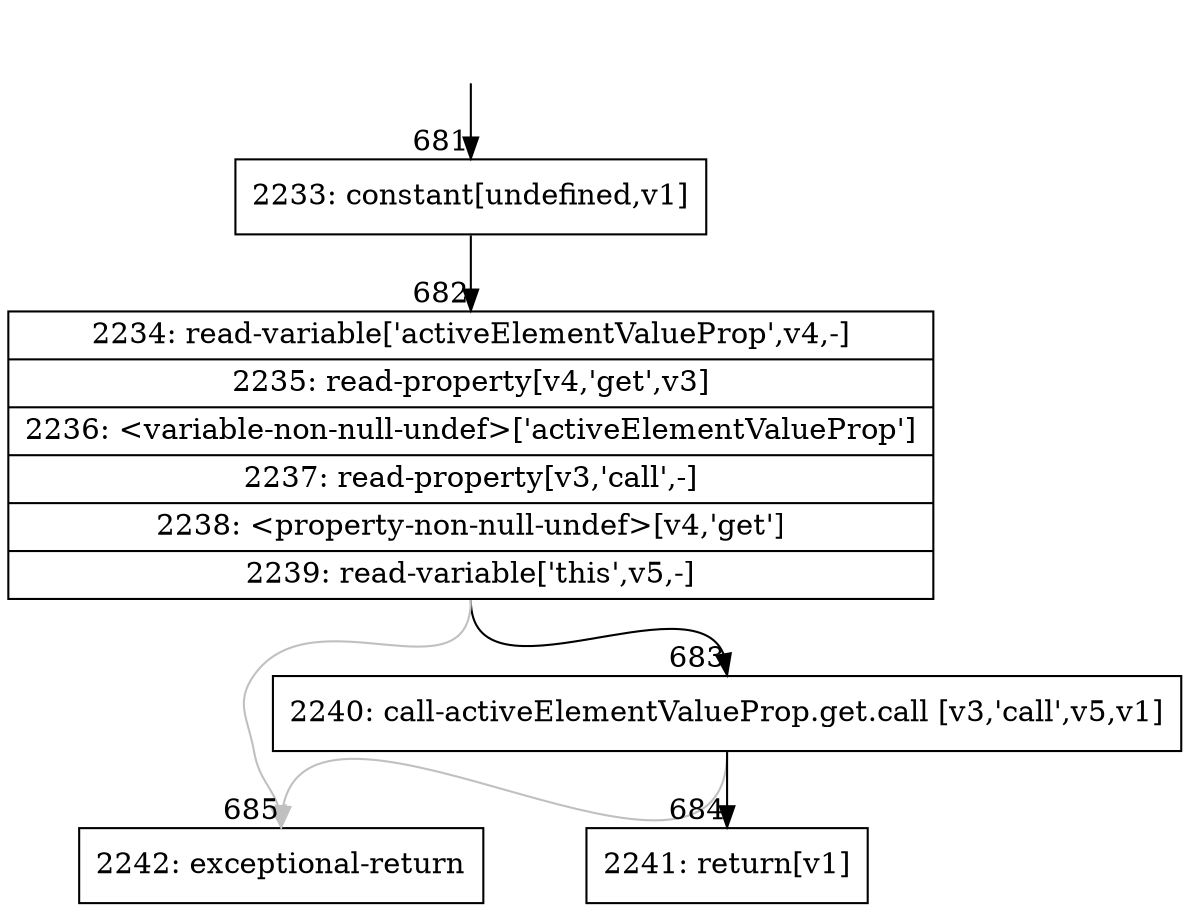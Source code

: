digraph {
rankdir="TD"
BB_entry49[shape=none,label=""];
BB_entry49 -> BB681 [tailport=s, headport=n, headlabel="    681"]
BB681 [shape=record label="{2233: constant[undefined,v1]}" ] 
BB681 -> BB682 [tailport=s, headport=n, headlabel="      682"]
BB682 [shape=record label="{2234: read-variable['activeElementValueProp',v4,-]|2235: read-property[v4,'get',v3]|2236: \<variable-non-null-undef\>['activeElementValueProp']|2237: read-property[v3,'call',-]|2238: \<property-non-null-undef\>[v4,'get']|2239: read-variable['this',v5,-]}" ] 
BB682 -> BB683 [tailport=s, headport=n, headlabel="      683"]
BB682 -> BB685 [tailport=s, headport=n, color=gray, headlabel="      685"]
BB683 [shape=record label="{2240: call-activeElementValueProp.get.call [v3,'call',v5,v1]}" ] 
BB683 -> BB684 [tailport=s, headport=n, headlabel="      684"]
BB683 -> BB685 [tailport=s, headport=n, color=gray]
BB684 [shape=record label="{2241: return[v1]}" ] 
BB685 [shape=record label="{2242: exceptional-return}" ] 
//#$~ 1234
}
